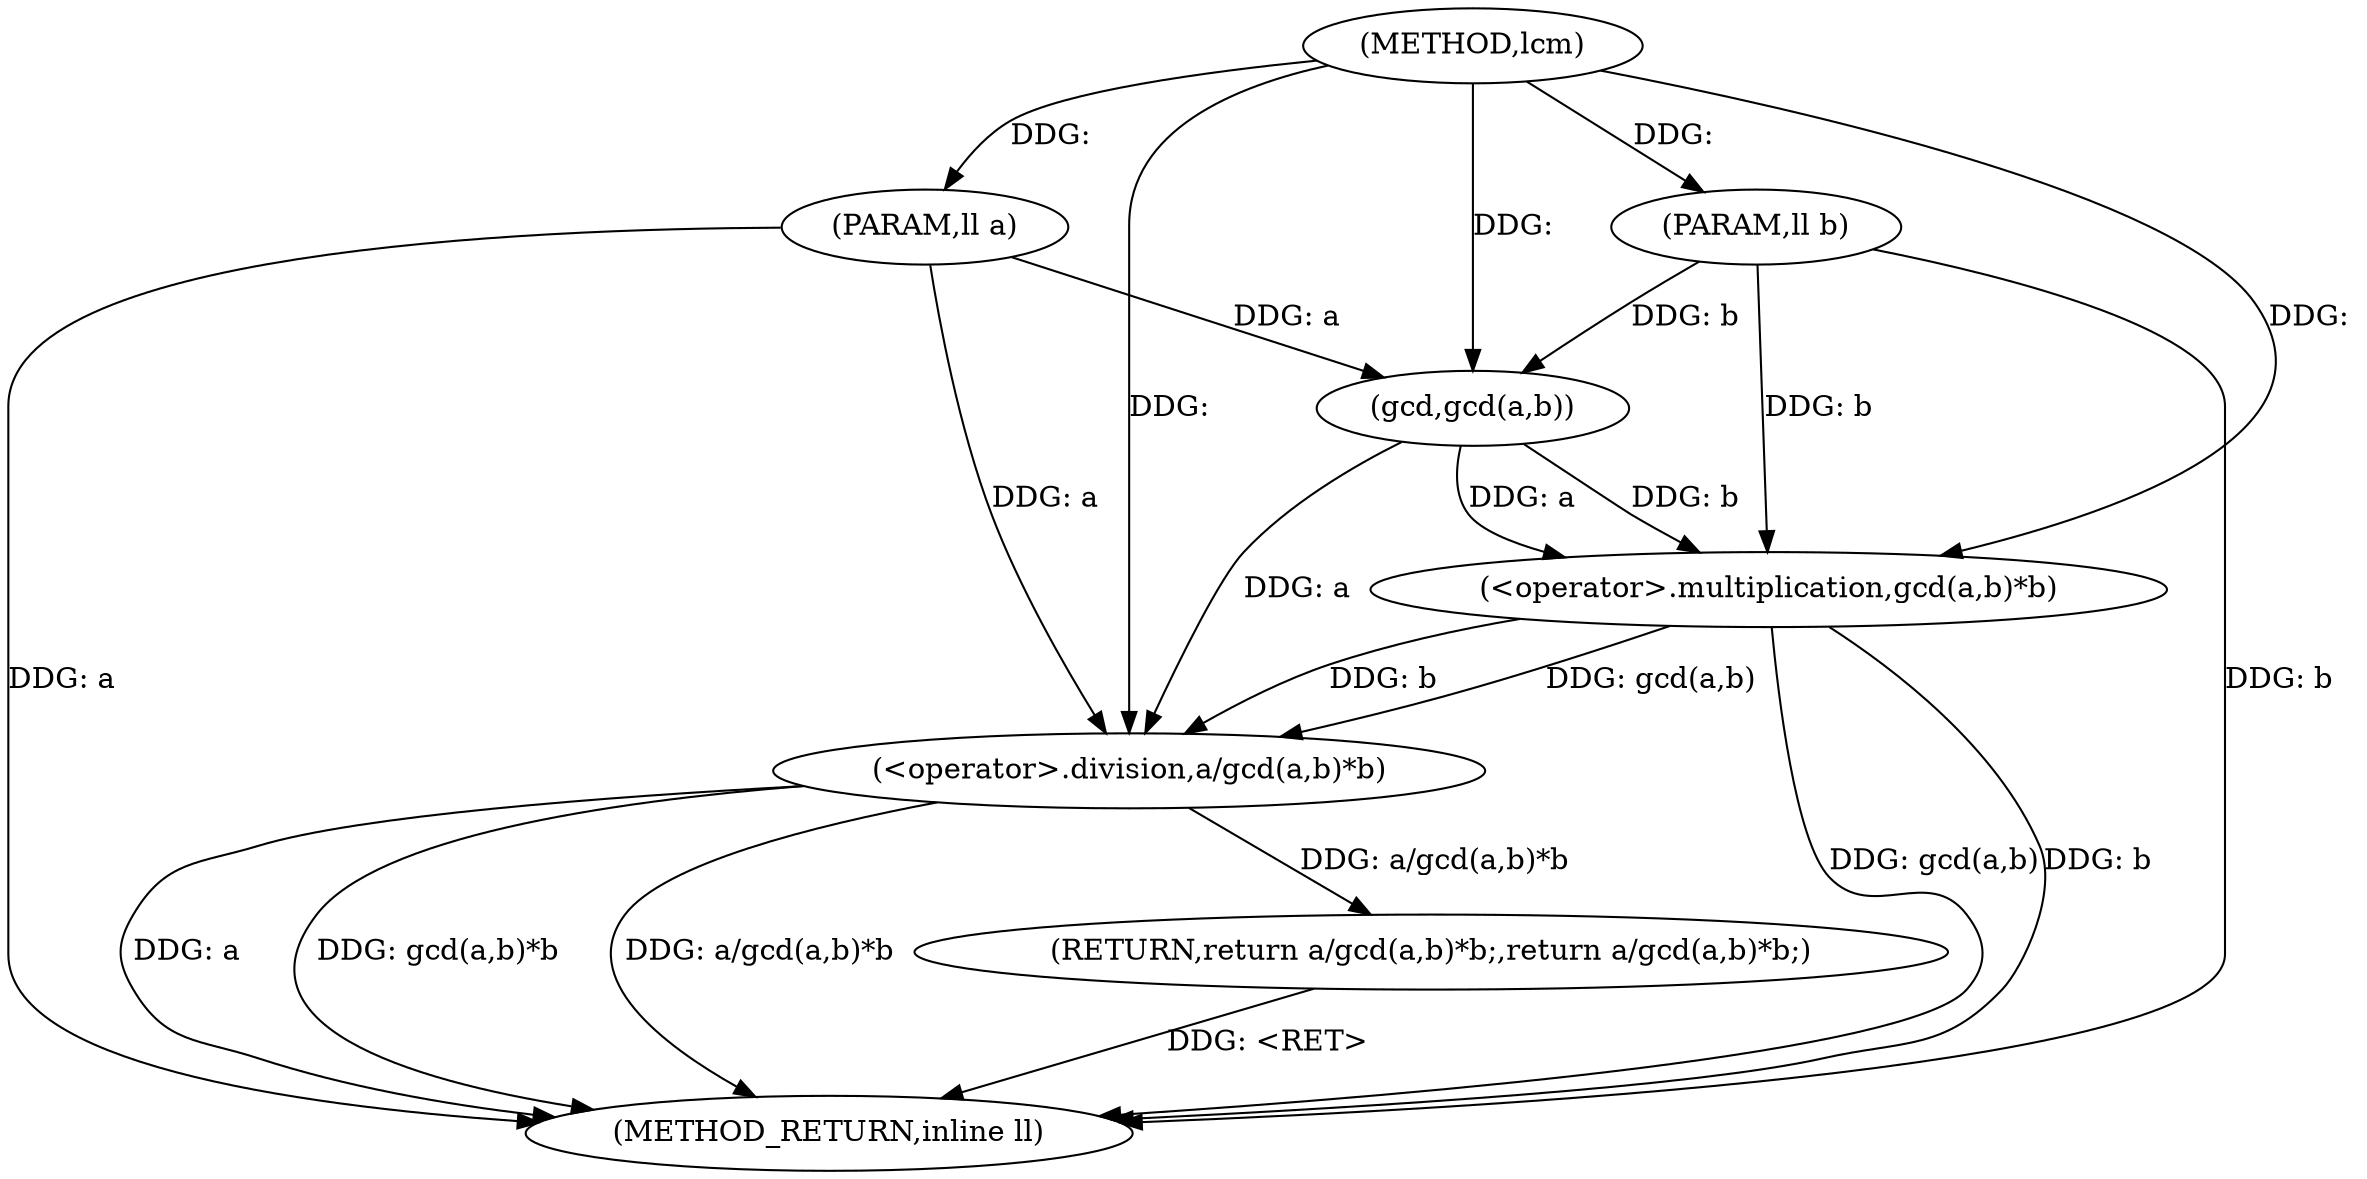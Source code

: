 digraph "lcm" {  
"1000129" [label = "(METHOD,lcm)" ]
"1000141" [label = "(METHOD_RETURN,inline ll)" ]
"1000130" [label = "(PARAM,ll a)" ]
"1000131" [label = "(PARAM,ll b)" ]
"1000133" [label = "(RETURN,return a/gcd(a,b)*b;,return a/gcd(a,b)*b;)" ]
"1000134" [label = "(<operator>.division,a/gcd(a,b)*b)" ]
"1000136" [label = "(<operator>.multiplication,gcd(a,b)*b)" ]
"1000137" [label = "(gcd,gcd(a,b))" ]
  "1000130" -> "1000141"  [ label = "DDG: a"] 
  "1000131" -> "1000141"  [ label = "DDG: b"] 
  "1000134" -> "1000141"  [ label = "DDG: a"] 
  "1000136" -> "1000141"  [ label = "DDG: gcd(a,b)"] 
  "1000136" -> "1000141"  [ label = "DDG: b"] 
  "1000134" -> "1000141"  [ label = "DDG: gcd(a,b)*b"] 
  "1000134" -> "1000141"  [ label = "DDG: a/gcd(a,b)*b"] 
  "1000133" -> "1000141"  [ label = "DDG: <RET>"] 
  "1000129" -> "1000130"  [ label = "DDG: "] 
  "1000129" -> "1000131"  [ label = "DDG: "] 
  "1000134" -> "1000133"  [ label = "DDG: a/gcd(a,b)*b"] 
  "1000137" -> "1000134"  [ label = "DDG: a"] 
  "1000130" -> "1000134"  [ label = "DDG: a"] 
  "1000129" -> "1000134"  [ label = "DDG: "] 
  "1000136" -> "1000134"  [ label = "DDG: gcd(a,b)"] 
  "1000136" -> "1000134"  [ label = "DDG: b"] 
  "1000137" -> "1000136"  [ label = "DDG: b"] 
  "1000137" -> "1000136"  [ label = "DDG: a"] 
  "1000131" -> "1000136"  [ label = "DDG: b"] 
  "1000129" -> "1000136"  [ label = "DDG: "] 
  "1000130" -> "1000137"  [ label = "DDG: a"] 
  "1000129" -> "1000137"  [ label = "DDG: "] 
  "1000131" -> "1000137"  [ label = "DDG: b"] 
}
